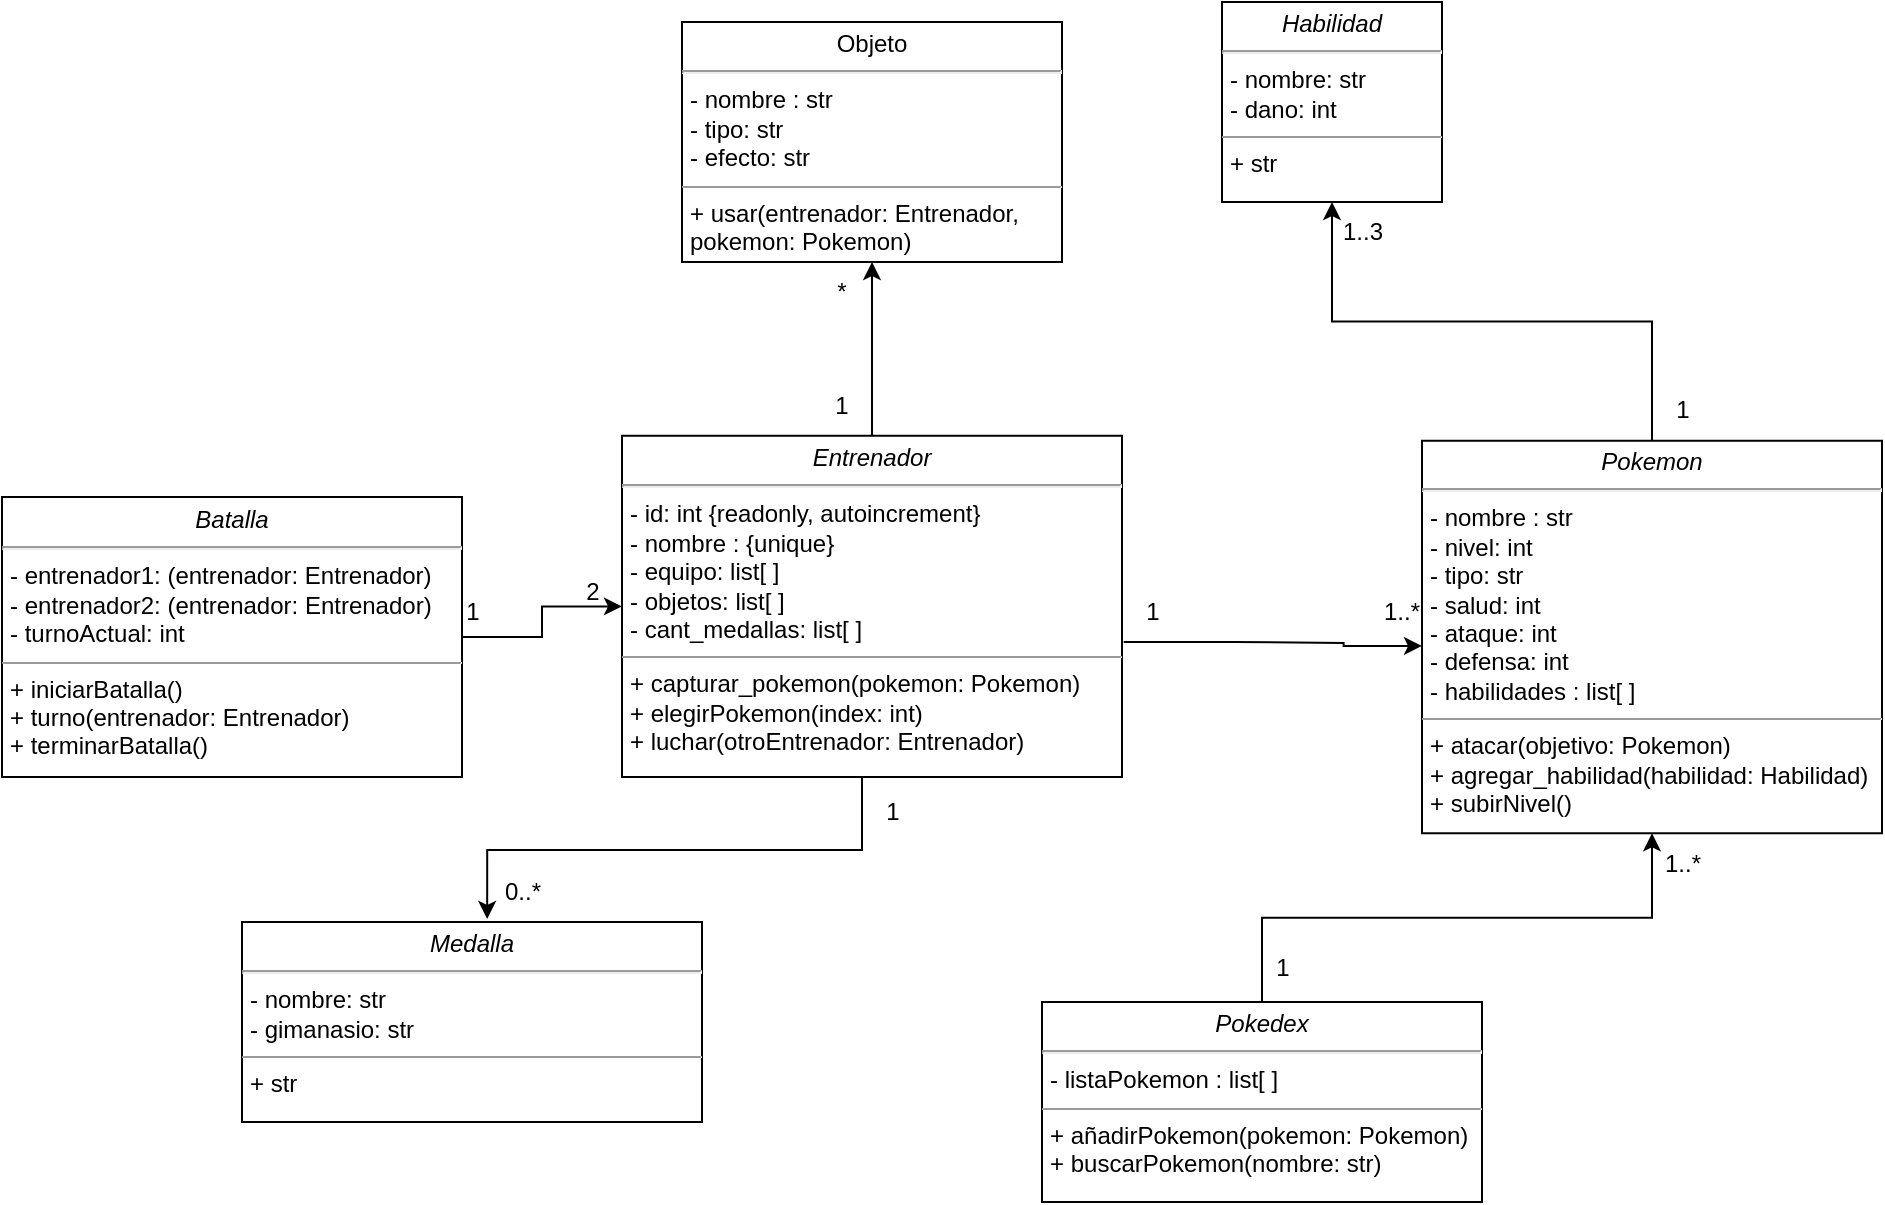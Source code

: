 <mxfile version="24.5.1" type="device">
  <diagram name="Page-1" id="c4acf3e9-155e-7222-9cf6-157b1a14988f">
    <mxGraphModel dx="2245" dy="703" grid="1" gridSize="10" guides="1" tooltips="1" connect="1" arrows="1" fold="1" page="1" pageScale="1" pageWidth="850" pageHeight="1100" background="none" math="0" shadow="0">
      <root>
        <mxCell id="0" />
        <mxCell id="1" parent="0" />
        <mxCell id="eYf89eNxzqFctARPRBTG-3" style="edgeStyle=orthogonalEdgeStyle;rounded=0;orthogonalLoop=1;jettySize=auto;html=1;entryX=0.5;entryY=1;entryDx=0;entryDy=0;" edge="1" parent="1" source="v0LUuX2IFI3NKgHHK7oa-2" target="rW2vfWE-jzhWKdvsPfqK-1">
          <mxGeometry relative="1" as="geometry" />
        </mxCell>
        <mxCell id="v0LUuX2IFI3NKgHHK7oa-2" value="&lt;p style=&quot;margin: 4px 0px 0px;&quot;&gt;&lt;/p&gt;&lt;div style=&quot;text-align: center;&quot;&gt;&lt;i&gt;Pokemon&lt;/i&gt;&lt;/div&gt;&lt;hr&gt;&lt;p style=&quot;margin:0px;margin-left:4px;&quot;&gt;- nombre : str&lt;br&gt;&lt;/p&gt;&lt;p style=&quot;margin:0px;margin-left:4px;&quot;&gt;- nivel: int&lt;/p&gt;&lt;p style=&quot;margin:0px;margin-left:4px;&quot;&gt;- tipo: str&lt;/p&gt;&lt;p style=&quot;margin:0px;margin-left:4px;&quot;&gt;- salud: int&lt;/p&gt;&lt;p style=&quot;margin:0px;margin-left:4px;&quot;&gt;- ataque: int&lt;/p&gt;&lt;p style=&quot;margin:0px;margin-left:4px;&quot;&gt;- defensa: int&lt;/p&gt;&lt;p style=&quot;margin:0px;margin-left:4px;&quot;&gt;- habilidades : list[ ]&lt;/p&gt;&lt;hr size=&quot;1&quot;&gt;&lt;p style=&quot;margin:0px;margin-left:4px;&quot;&gt;+ atacar(objetivo: Pokemon)&lt;/p&gt;&lt;p style=&quot;margin:0px;margin-left:4px;&quot;&gt;+ agregar_habilidad(habilidad: Habilidad)&lt;br&gt;+ subirNivel()&lt;/p&gt;" style="verticalAlign=top;align=left;overflow=fill;fontSize=12;fontFamily=Helvetica;html=1;rounded=0;shadow=0;comic=0;labelBackgroundColor=none;strokeWidth=1" parent="1" vertex="1">
          <mxGeometry x="650" y="409.38" width="230" height="196.25" as="geometry" />
        </mxCell>
        <mxCell id="eYf89eNxzqFctARPRBTG-22" style="edgeStyle=orthogonalEdgeStyle;rounded=0;orthogonalLoop=1;jettySize=auto;html=1;entryX=0.5;entryY=1;entryDx=0;entryDy=0;" edge="1" parent="1" source="v0LUuX2IFI3NKgHHK7oa-3" target="v0LUuX2IFI3NKgHHK7oa-4">
          <mxGeometry relative="1" as="geometry" />
        </mxCell>
        <mxCell id="v0LUuX2IFI3NKgHHK7oa-3" value="&lt;p style=&quot;margin: 4px 0px 0px;&quot;&gt;&lt;/p&gt;&lt;div style=&quot;text-align: center;&quot;&gt;&lt;i&gt;Entrenador&lt;/i&gt;&lt;/div&gt;&lt;hr&gt;&lt;p style=&quot;margin:0px;margin-left:4px;&quot;&gt;- id: int {readonly, autoincrement}&lt;br&gt;&lt;/p&gt;&lt;p style=&quot;margin:0px;margin-left:4px;&quot;&gt;&lt;span style=&quot;background-color: initial;&quot;&gt;- nombre :&amp;nbsp;&lt;/span&gt;&lt;span style=&quot;background-color: initial;&quot;&gt;{unique}&lt;/span&gt;&lt;br&gt;&lt;/p&gt;&lt;p style=&quot;margin:0px;margin-left:4px;&quot;&gt;- equipo: list[ ]&lt;/p&gt;&lt;p style=&quot;margin:0px;margin-left:4px;&quot;&gt;- objetos: list[ ]&lt;/p&gt;&lt;p style=&quot;margin:0px;margin-left:4px;&quot;&gt;- cant_medallas: list[ ]&lt;/p&gt;&lt;hr size=&quot;1&quot;&gt;&lt;p style=&quot;margin:0px;margin-left:4px;&quot;&gt;+ capturar_pokemon(pokemon: Pokemon)&lt;br&gt;+ elegirPokemon(index: int)&lt;/p&gt;&lt;p style=&quot;margin:0px;margin-left:4px;&quot;&gt;+ luchar(otroEntrenador: Entrenador)&lt;/p&gt;" style="verticalAlign=top;align=left;overflow=fill;fontSize=12;fontFamily=Helvetica;html=1;rounded=0;shadow=0;comic=0;labelBackgroundColor=none;strokeWidth=1" parent="1" vertex="1">
          <mxGeometry x="250" y="406.88" width="250" height="170.62" as="geometry" />
        </mxCell>
        <mxCell id="v0LUuX2IFI3NKgHHK7oa-4" value="&lt;p style=&quot;margin: 4px 0px 0px;&quot;&gt;&lt;/p&gt;&lt;div style=&quot;text-align: center;&quot;&gt;Objeto&lt;/div&gt;&lt;hr&gt;&lt;p style=&quot;margin:0px;margin-left:4px;&quot;&gt;- nombre : str&lt;/p&gt;&lt;p style=&quot;margin:0px;margin-left:4px;&quot;&gt;- tipo: str&lt;br&gt;&lt;/p&gt;&lt;p style=&quot;margin:0px;margin-left:4px;&quot;&gt;- efecto: str&lt;/p&gt;&lt;hr size=&quot;1&quot;&gt;&lt;p style=&quot;margin:0px;margin-left:4px;&quot;&gt;+ usar(entrenador: Entrenador,&amp;nbsp;&lt;/p&gt;&lt;p style=&quot;margin:0px;margin-left:4px;&quot;&gt;pokemon: Pokemon)&lt;/p&gt;" style="verticalAlign=top;align=left;overflow=fill;fontSize=12;fontFamily=Helvetica;html=1;rounded=0;shadow=0;comic=0;labelBackgroundColor=none;strokeWidth=1" parent="1" vertex="1">
          <mxGeometry x="280" y="200" width="190" height="120" as="geometry" />
        </mxCell>
        <mxCell id="v0LUuX2IFI3NKgHHK7oa-5" style="edgeStyle=orthogonalEdgeStyle;rounded=0;orthogonalLoop=1;jettySize=auto;html=1;exitX=0.5;exitY=1;exitDx=0;exitDy=0;" parent="1" source="v0LUuX2IFI3NKgHHK7oa-4" target="v0LUuX2IFI3NKgHHK7oa-4" edge="1">
          <mxGeometry relative="1" as="geometry" />
        </mxCell>
        <mxCell id="eYf89eNxzqFctARPRBTG-4" style="edgeStyle=orthogonalEdgeStyle;rounded=0;orthogonalLoop=1;jettySize=auto;html=1;entryX=0;entryY=0.5;entryDx=0;entryDy=0;" edge="1" parent="1" source="v0LUuX2IFI3NKgHHK7oa-7" target="v0LUuX2IFI3NKgHHK7oa-3">
          <mxGeometry relative="1" as="geometry" />
        </mxCell>
        <mxCell id="v0LUuX2IFI3NKgHHK7oa-7" value="&lt;p style=&quot;margin: 4px 0px 0px;&quot;&gt;&lt;/p&gt;&lt;div style=&quot;text-align: center;&quot;&gt;&lt;i&gt;Batalla&lt;/i&gt;&lt;/div&gt;&lt;hr&gt;&lt;p style=&quot;margin:0px;margin-left:4px;&quot;&gt;- entrenador1: (entrenador: Entrenador)&lt;/p&gt;&lt;p style=&quot;margin:0px;margin-left:4px;&quot;&gt;-&amp;nbsp;&lt;span style=&quot;background-color: initial;&quot;&gt;entrenador2:&amp;nbsp;&lt;/span&gt;&lt;span style=&quot;background-color: initial;&quot;&gt;(entrenador: Entrenador)&lt;/span&gt;&lt;br&gt;&lt;/p&gt;&lt;p style=&quot;margin:0px;margin-left:4px;&quot;&gt;- turnoActual: int&lt;/p&gt;&lt;hr size=&quot;1&quot;&gt;&lt;p style=&quot;margin:0px;margin-left:4px;&quot;&gt;+ iniciarBatalla()&lt;br&gt;&lt;/p&gt;&lt;p style=&quot;margin:0px;margin-left:4px;&quot;&gt;+ turno(entrenador: Entrenador)&lt;/p&gt;&lt;p style=&quot;margin:0px;margin-left:4px;&quot;&gt;+ terminarBatalla()&lt;/p&gt;" style="verticalAlign=top;align=left;overflow=fill;fontSize=12;fontFamily=Helvetica;html=1;rounded=0;shadow=0;comic=0;labelBackgroundColor=none;strokeWidth=1" parent="1" vertex="1">
          <mxGeometry x="-60" y="437.5" width="230" height="140" as="geometry" />
        </mxCell>
        <mxCell id="v0LUuX2IFI3NKgHHK7oa-9" style="edgeStyle=orthogonalEdgeStyle;rounded=0;orthogonalLoop=1;jettySize=auto;html=1;entryX=0.5;entryY=1;entryDx=0;entryDy=0;" parent="1" source="v0LUuX2IFI3NKgHHK7oa-8" target="v0LUuX2IFI3NKgHHK7oa-2" edge="1">
          <mxGeometry relative="1" as="geometry" />
        </mxCell>
        <mxCell id="v0LUuX2IFI3NKgHHK7oa-8" value="&lt;p style=&quot;margin:0px;margin-top:4px;text-align:center;&quot;&gt;&lt;i&gt;Pokedex&lt;/i&gt;&lt;/p&gt;&lt;hr&gt;&lt;p style=&quot;margin:0px;margin-left:4px;&quot;&gt;- listaPokemon : list[ ]&lt;/p&gt;&lt;hr size=&quot;1&quot;&gt;&lt;p style=&quot;margin:0px;margin-left:4px;&quot;&gt;+ añadirPokemon(pokemon: Pokemon)&lt;br&gt;+ buscarPokemon(nombre: str)&lt;/p&gt;" style="verticalAlign=top;align=left;overflow=fill;fontSize=12;fontFamily=Helvetica;html=1;rounded=0;shadow=0;comic=0;labelBackgroundColor=none;strokeWidth=1" parent="1" vertex="1">
          <mxGeometry x="460" y="690" width="220" height="100" as="geometry" />
        </mxCell>
        <mxCell id="v0LUuX2IFI3NKgHHK7oa-15" value="1..*" style="text;html=1;align=center;verticalAlign=middle;whiteSpace=wrap;rounded=0;" parent="1" vertex="1">
          <mxGeometry x="610" y="480" width="60" height="30" as="geometry" />
        </mxCell>
        <mxCell id="v0LUuX2IFI3NKgHHK7oa-19" value="1" style="text;html=1;align=center;verticalAlign=middle;whiteSpace=wrap;rounded=0;" parent="1" vertex="1">
          <mxGeometry x="330" y="376.88" width="60" height="30" as="geometry" />
        </mxCell>
        <mxCell id="v0LUuX2IFI3NKgHHK7oa-20" value="*" style="text;html=1;align=center;verticalAlign=middle;whiteSpace=wrap;rounded=0;" parent="1" vertex="1">
          <mxGeometry x="330" y="330" width="60" height="10" as="geometry" />
        </mxCell>
        <mxCell id="rW2vfWE-jzhWKdvsPfqK-1" value="&lt;p style=&quot;margin: 4px 0px 0px;&quot;&gt;&lt;/p&gt;&lt;div style=&quot;text-align: center;&quot;&gt;&lt;i&gt;Habilidad&lt;/i&gt;&lt;/div&gt;&lt;hr&gt;&lt;p style=&quot;margin:0px;margin-left:4px;&quot;&gt;- nombre: str&lt;/p&gt;&lt;p style=&quot;margin:0px;margin-left:4px;&quot;&gt;- dano: int&lt;/p&gt;&lt;hr size=&quot;1&quot;&gt;&lt;p style=&quot;margin:0px;margin-left:4px;&quot;&gt;+ str&lt;/p&gt;" style="verticalAlign=top;align=left;overflow=fill;fontSize=12;fontFamily=Helvetica;html=1;rounded=0;shadow=0;comic=0;labelBackgroundColor=none;strokeWidth=1" parent="1" vertex="1">
          <mxGeometry x="550" y="190" width="110" height="100" as="geometry" />
        </mxCell>
        <mxCell id="eYf89eNxzqFctARPRBTG-6" style="edgeStyle=orthogonalEdgeStyle;rounded=0;orthogonalLoop=1;jettySize=auto;html=1;entryX=0.653;entryY=0.983;entryDx=0;entryDy=0;entryPerimeter=0;" edge="1" parent="1">
          <mxGeometry relative="1" as="geometry">
            <mxPoint x="500.82" y="510" as="sourcePoint" />
            <mxPoint x="650.0" y="511.99" as="targetPoint" />
            <Array as="points">
              <mxPoint x="555.82" y="510.5" />
              <mxPoint x="610.82" y="510.5" />
              <mxPoint x="610.82" y="512.5" />
            </Array>
          </mxGeometry>
        </mxCell>
        <mxCell id="eYf89eNxzqFctARPRBTG-10" value="&lt;p style=&quot;margin: 4px 0px 0px;&quot;&gt;&lt;/p&gt;&lt;div style=&quot;text-align: center;&quot;&gt;&lt;i&gt;Medalla&lt;/i&gt;&lt;/div&gt;&lt;hr&gt;&lt;p style=&quot;margin:0px;margin-left:4px;&quot;&gt;- nombre: str&lt;/p&gt;&lt;p style=&quot;margin:0px;margin-left:4px;&quot;&gt;- gimanasio: str&lt;/p&gt;&lt;hr size=&quot;1&quot;&gt;&lt;p style=&quot;margin:0px;margin-left:4px;&quot;&gt;+ str&amp;nbsp;&lt;/p&gt;" style="verticalAlign=top;align=left;overflow=fill;fontSize=12;fontFamily=Helvetica;html=1;rounded=0;shadow=0;comic=0;labelBackgroundColor=none;strokeWidth=1" vertex="1" parent="1">
          <mxGeometry x="60" y="650" width="230" height="100" as="geometry" />
        </mxCell>
        <mxCell id="eYf89eNxzqFctARPRBTG-11" style="edgeStyle=orthogonalEdgeStyle;rounded=0;orthogonalLoop=1;jettySize=auto;html=1;entryX=0.533;entryY=-0.015;entryDx=0;entryDy=0;entryPerimeter=0;" edge="1" parent="1" source="v0LUuX2IFI3NKgHHK7oa-3" target="eYf89eNxzqFctARPRBTG-10">
          <mxGeometry relative="1" as="geometry">
            <Array as="points">
              <mxPoint x="370" y="614" />
              <mxPoint x="183" y="614" />
            </Array>
          </mxGeometry>
        </mxCell>
        <mxCell id="eYf89eNxzqFctARPRBTG-12" value="1" style="text;html=1;align=center;verticalAlign=middle;resizable=0;points=[];autosize=1;strokeColor=none;fillColor=none;" vertex="1" parent="1">
          <mxGeometry x="500" y="480" width="30" height="30" as="geometry" />
        </mxCell>
        <mxCell id="eYf89eNxzqFctARPRBTG-13" value="1..3" style="text;html=1;align=center;verticalAlign=middle;resizable=0;points=[];autosize=1;strokeColor=none;fillColor=none;" vertex="1" parent="1">
          <mxGeometry x="600" y="290" width="40" height="30" as="geometry" />
        </mxCell>
        <mxCell id="eYf89eNxzqFctARPRBTG-14" value="1" style="text;html=1;align=center;verticalAlign=middle;resizable=0;points=[];autosize=1;strokeColor=none;fillColor=none;" vertex="1" parent="1">
          <mxGeometry x="765" y="379.38" width="30" height="30" as="geometry" />
        </mxCell>
        <mxCell id="eYf89eNxzqFctARPRBTG-15" value="0..*" style="text;html=1;align=center;verticalAlign=middle;resizable=0;points=[];autosize=1;strokeColor=none;fillColor=none;" vertex="1" parent="1">
          <mxGeometry x="180" y="620" width="40" height="30" as="geometry" />
        </mxCell>
        <mxCell id="eYf89eNxzqFctARPRBTG-16" value="1" style="text;html=1;align=center;verticalAlign=middle;resizable=0;points=[];autosize=1;strokeColor=none;fillColor=none;" vertex="1" parent="1">
          <mxGeometry x="370" y="580" width="30" height="30" as="geometry" />
        </mxCell>
        <mxCell id="eYf89eNxzqFctARPRBTG-17" value="1" style="text;html=1;align=center;verticalAlign=middle;resizable=0;points=[];autosize=1;strokeColor=none;fillColor=none;" vertex="1" parent="1">
          <mxGeometry x="160" y="479.69" width="30" height="30" as="geometry" />
        </mxCell>
        <mxCell id="eYf89eNxzqFctARPRBTG-18" value="2" style="text;html=1;align=center;verticalAlign=middle;resizable=0;points=[];autosize=1;strokeColor=none;fillColor=none;" vertex="1" parent="1">
          <mxGeometry x="220" y="470" width="30" height="30" as="geometry" />
        </mxCell>
        <mxCell id="eYf89eNxzqFctARPRBTG-19" value="1..*" style="text;html=1;align=center;verticalAlign=middle;resizable=0;points=[];autosize=1;strokeColor=none;fillColor=none;" vertex="1" parent="1">
          <mxGeometry x="760" y="605.63" width="40" height="30" as="geometry" />
        </mxCell>
        <mxCell id="eYf89eNxzqFctARPRBTG-20" value="1" style="text;html=1;align=center;verticalAlign=middle;resizable=0;points=[];autosize=1;strokeColor=none;fillColor=none;" vertex="1" parent="1">
          <mxGeometry x="565" y="658" width="30" height="30" as="geometry" />
        </mxCell>
      </root>
    </mxGraphModel>
  </diagram>
</mxfile>
